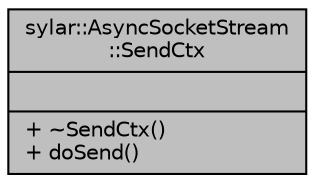digraph "sylar::AsyncSocketStream::SendCtx"
{
 // LATEX_PDF_SIZE
  edge [fontname="Helvetica",fontsize="10",labelfontname="Helvetica",labelfontsize="10"];
  node [fontname="Helvetica",fontsize="10",shape=record];
  Node1 [label="{sylar::AsyncSocketStream\l::SendCtx\n||+ ~SendCtx()\l+ doSend()\l}",height=0.2,width=0.4,color="black", fillcolor="grey75", style="filled", fontcolor="black",tooltip=" "];
}
